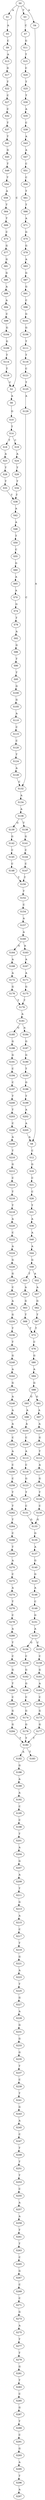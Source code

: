 strict digraph  {
	S0 -> S1 [ label = A ];
	S0 -> S2 [ label = C ];
	S0 -> S3 [ label = T ];
	S0 -> S4 [ label = A ];
	S1 -> S5 [ label = A ];
	S2 -> S6 [ label = A ];
	S3 -> S7 [ label = C ];
	S4 -> S8 [ label = A ];
	S5 -> S9 [ label = C ];
	S6 -> S10 [ label = G ];
	S7 -> S11 [ label = G ];
	S8 -> S12 [ label = C ];
	S9 -> S13 [ label = A ];
	S10 -> S14 [ label = T ];
	S11 -> S15 [ label = T ];
	S12 -> S16 [ label = G ];
	S13 -> S17 [ label = G ];
	S14 -> S18 [ label = T ];
	S14 -> S19 [ label = C ];
	S15 -> S20 [ label = C ];
	S16 -> S21 [ label = C ];
	S17 -> S22 [ label = T ];
	S18 -> S23 [ label = A ];
	S19 -> S24 [ label = A ];
	S20 -> S25 [ label = T ];
	S21 -> S26 [ label = C ];
	S22 -> S27 [ label = C ];
	S23 -> S28 [ label = T ];
	S24 -> S29 [ label = T ];
	S25 -> S30 [ label = T ];
	S26 -> S31 [ label = T ];
	S27 -> S32 [ label = C ];
	S28 -> S33 [ label = T ];
	S29 -> S34 [ label = T ];
	S30 -> S35 [ label = A ];
	S31 -> S36 [ label = A ];
	S32 -> S37 [ label = T ];
	S33 -> S38 [ label = T ];
	S34 -> S38 [ label = T ];
	S35 -> S39 [ label = C ];
	S36 -> S40 [ label = A ];
	S37 -> S41 [ label = T ];
	S38 -> S42 [ label = A ];
	S39 -> S43 [ label = A ];
	S40 -> S44 [ label = A ];
	S41 -> S45 [ label = G ];
	S42 -> S46 [ label = A ];
	S43 -> S47 [ label = A ];
	S44 -> S48 [ label = G ];
	S45 -> S49 [ label = T ];
	S46 -> S50 [ label = T ];
	S47 -> S51 [ label = C ];
	S48 -> S52 [ label = A ];
	S48 -> S53 [ label = T ];
	S49 -> S54 [ label = T ];
	S50 -> S55 [ label = C ];
	S51 -> S56 [ label = C ];
	S52 -> S57 [ label = A ];
	S53 -> S58 [ label = A ];
	S54 -> S59 [ label = A ];
	S55 -> S60 [ label = G ];
	S56 -> S61 [ label = T ];
	S57 -> S62 [ label = G ];
	S58 -> S63 [ label = G ];
	S59 -> S64 [ label = T ];
	S60 -> S65 [ label = A ];
	S61 -> S66 [ label = T ];
	S62 -> S67 [ label = T ];
	S63 -> S68 [ label = T ];
	S64 -> S69 [ label = T ];
	S65 -> S70 [ label = A ];
	S66 -> S71 [ label = A ];
	S67 -> S72 [ label = T ];
	S68 -> S72 [ label = T ];
	S69 -> S73 [ label = C ];
	S70 -> S74 [ label = G ];
	S71 -> S75 [ label = G ];
	S72 -> S76 [ label = C ];
	S73 -> S77 [ label = G ];
	S74 -> S78 [ label = T ];
	S75 -> S79 [ label = G ];
	S76 -> S80 [ label = G ];
	S77 -> S81 [ label = G ];
	S78 -> S82 [ label = A ];
	S79 -> S83 [ label = A ];
	S80 -> S84 [ label = A ];
	S81 -> S85 [ label = G ];
	S82 -> S86 [ label = G ];
	S83 -> S87 [ label = G ];
	S84 -> S88 [ label = G ];
	S85 -> S89 [ label = A ];
	S86 -> S90 [ label = T ];
	S87 -> S91 [ label = G ];
	S88 -> S92 [ label = G ];
	S88 -> S93 [ label = G ];
	S89 -> S94 [ label = A ];
	S90 -> S95 [ label = T ];
	S91 -> S96 [ label = C ];
	S92 -> S97 [ label = A ];
	S93 -> S98 [ label = A ];
	S94 -> S99 [ label = C ];
	S95 -> S100 [ label = G ];
	S96 -> S101 [ label = G ];
	S97 -> S102 [ label = A ];
	S98 -> S103 [ label = A ];
	S99 -> S104 [ label = G ];
	S100 -> S105 [ label = G ];
	S101 -> S106 [ label = G ];
	S102 -> S107 [ label = G ];
	S103 -> S108 [ label = C ];
	S104 -> S109 [ label = G ];
	S105 -> S110 [ label = A ];
	S106 -> S111 [ label = T ];
	S107 -> S112 [ label = T ];
	S108 -> S113 [ label = A ];
	S109 -> S114 [ label = T ];
	S110 -> S115 [ label = C ];
	S111 -> S116 [ label = T ];
	S112 -> S117 [ label = A ];
	S113 -> S118 [ label = C ];
	S114 -> S119 [ label = T ];
	S115 -> S120 [ label = C ];
	S116 -> S121 [ label = C ];
	S117 -> S122 [ label = G ];
	S118 -> S123 [ label = G ];
	S119 -> S2 [ label = C ];
	S120 -> S124 [ label = T ];
	S121 -> S125 [ label = T ];
	S122 -> S126 [ label = T ];
	S123 -> S127 [ label = T ];
	S124 -> S128 [ label = A ];
	S125 -> S129 [ label = A ];
	S126 -> S130 [ label = C ];
	S127 -> S131 [ label = C ];
	S128 -> S132 [ label = C ];
	S129 -> S132 [ label = C ];
	S130 -> S133 [ label = G ];
	S131 -> S133 [ label = G ];
	S132 -> S134 [ label = A ];
	S133 -> S135 [ label = G ];
	S134 -> S136 [ label = A ];
	S135 -> S137 [ label = A ];
	S136 -> S138 [ label = T ];
	S136 -> S139 [ label = G ];
	S137 -> S140 [ label = G ];
	S138 -> S141 [ label = G ];
	S139 -> S142 [ label = G ];
	S140 -> S143 [ label = G ];
	S141 -> S144 [ label = C ];
	S142 -> S145 [ label = C ];
	S143 -> S146 [ label = A ];
	S144 -> S147 [ label = C ];
	S145 -> S148 [ label = C ];
	S146 -> S149 [ label = C ];
	S147 -> S150 [ label = T ];
	S148 -> S150 [ label = T ];
	S149 -> S151 [ label = G ];
	S150 -> S152 [ label = T ];
	S151 -> S153 [ label = A ];
	S152 -> S154 [ label = C ];
	S153 -> S155 [ label = C ];
	S153 -> S156 [ label = G ];
	S154 -> S157 [ label = A ];
	S155 -> S158 [ label = C ];
	S156 -> S159 [ label = C ];
	S157 -> S160 [ label = A ];
	S158 -> S161 [ label = G ];
	S159 -> S162 [ label = G ];
	S160 -> S163 [ label = A ];
	S160 -> S164 [ label = G ];
	S161 -> S165 [ label = A ];
	S162 -> S166 [ label = G ];
	S163 -> S167 [ label = A ];
	S164 -> S168 [ label = A ];
	S165 -> S169 [ label = C ];
	S166 -> S170 [ label = C ];
	S167 -> S171 [ label = A ];
	S168 -> S172 [ label = A ];
	S169 -> S173 [ label = G ];
	S170 -> S174 [ label = G ];
	S171 -> S175 [ label = G ];
	S172 -> S176 [ label = G ];
	S173 -> S177 [ label = G ];
	S174 -> S178 [ label = G ];
	S175 -> S179 [ label = T ];
	S176 -> S179 [ label = T ];
	S177 -> S180 [ label = T ];
	S178 -> S180 [ label = T ];
	S179 -> S181 [ label = A ];
	S180 -> S182 [ label = A ];
	S180 -> S183 [ label = T ];
	S181 -> S184 [ label = A ];
	S181 -> S185 [ label = G ];
	S182 -> S186 [ label = G ];
	S184 -> S187 [ label = G ];
	S185 -> S188 [ label = G ];
	S186 -> S189 [ label = A ];
	S187 -> S190 [ label = G ];
	S188 -> S191 [ label = G ];
	S189 -> S192 [ label = A ];
	S190 -> S193 [ label = T ];
	S191 -> S194 [ label = C ];
	S192 -> S195 [ label = C ];
	S193 -> S196 [ label = G ];
	S194 -> S197 [ label = C ];
	S195 -> S198 [ label = C ];
	S196 -> S199 [ label = T ];
	S197 -> S200 [ label = T ];
	S198 -> S201 [ label = T ];
	S199 -> S202 [ label = A ];
	S200 -> S203 [ label = T ];
	S201 -> S204 [ label = A ];
	S202 -> S205 [ label = A ];
	S203 -> S206 [ label = C ];
	S204 -> S207 [ label = G ];
	S205 -> S8 [ label = A ];
	S206 -> S208 [ label = A ];
	S207 -> S209 [ label = A ];
	S208 -> S210 [ label = T ];
	S209 -> S211 [ label = T ];
	S210 -> S212 [ label = G ];
	S211 -> S213 [ label = G ];
	S212 -> S214 [ label = C ];
	S213 -> S215 [ label = A ];
	S214 -> S216 [ label = T ];
	S215 -> S217 [ label = C ];
	S216 -> S218 [ label = T ];
	S217 -> S219 [ label = T ];
	S218 -> S220 [ label = A ];
	S219 -> S221 [ label = G ];
	S220 -> S222 [ label = C ];
	S221 -> S223 [ label = A ];
	S222 -> S224 [ label = A ];
	S223 -> S225 [ label = T ];
	S224 -> S226 [ label = G ];
	S225 -> S227 [ label = G ];
	S226 -> S228 [ label = G ];
	S227 -> S229 [ label = A ];
	S228 -> S230 [ label = C ];
	S229 -> S231 [ label = G ];
	S230 -> S232 [ label = A ];
	S231 -> S233 [ label = G ];
	S232 -> S234 [ label = G ];
	S233 -> S235 [ label = G ];
	S234 -> S236 [ label = T ];
	S235 -> S237 [ label = T ];
	S236 -> S238 [ label = T ];
	S237 -> S239 [ label = C ];
	S238 -> S240 [ label = G ];
	S239 -> S241 [ label = T ];
	S240 -> S242 [ label = A ];
	S241 -> S243 [ label = G ];
	S242 -> S244 [ label = G ];
	S243 -> S245 [ label = A ];
	S244 -> S246 [ label = A ];
	S245 -> S247 [ label = C ];
	S246 -> S248 [ label = A ];
	S247 -> S249 [ label = T ];
	S248 -> S250 [ label = A ];
	S249 -> S251 [ label = T ];
	S250 -> S252 [ label = C ];
	S251 -> S253 [ label = T ];
	S252 -> S254 [ label = A ];
	S253 -> S255 [ label = C ];
	S254 -> S256 [ label = C ];
	S255 -> S257 [ label = A ];
	S256 -> S258 [ label = C ];
	S257 -> S259 [ label = A ];
	S258 -> S260 [ label = T ];
	S259 -> S261 [ label = T ];
	S260 -> S262 [ label = T ];
	S261 -> S263 [ label = T ];
	S262 -> S264 [ label = T ];
	S263 -> S265 [ label = C ];
	S264 -> S266 [ label = C ];
	S265 -> S267 [ label = G ];
	S266 -> S268 [ label = T ];
	S267 -> S269 [ label = C ];
	S268 -> S270 [ label = A ];
	S269 -> S271 [ label = C ];
	S270 -> S272 [ label = C ];
	S271 -> S273 [ label = G ];
	S272 -> S274 [ label = A ];
	S273 -> S275 [ label = A ];
	S274 -> S276 [ label = T ];
	S275 -> S277 [ label = T ];
	S276 -> S278 [ label = C ];
	S277 -> S279 [ label = T ];
	S278 -> S280 [ label = A ];
	S279 -> S281 [ label = G ];
	S280 -> S282 [ label = T ];
	S281 -> S283 [ label = T ];
	S282 -> S284 [ label = C ];
	S283 -> S285 [ label = C ];
	S284 -> S286 [ label = G ];
	S285 -> S287 [ label = G ];
	S286 -> S288 [ label = T ];
	S287 -> S289 [ label = T ];
	S288 -> S290 [ label = C ];
	S289 -> S291 [ label = C ];
	S290 -> S292 [ label = G ];
	S291 -> S293 [ label = G ];
	S292 -> S294 [ label = G ];
	S293 -> S295 [ label = A ];
	S294 -> S180 [ label = T ];
	S295 -> S296 [ label = T ];
	S296 -> S297 [ label = A ];
}
